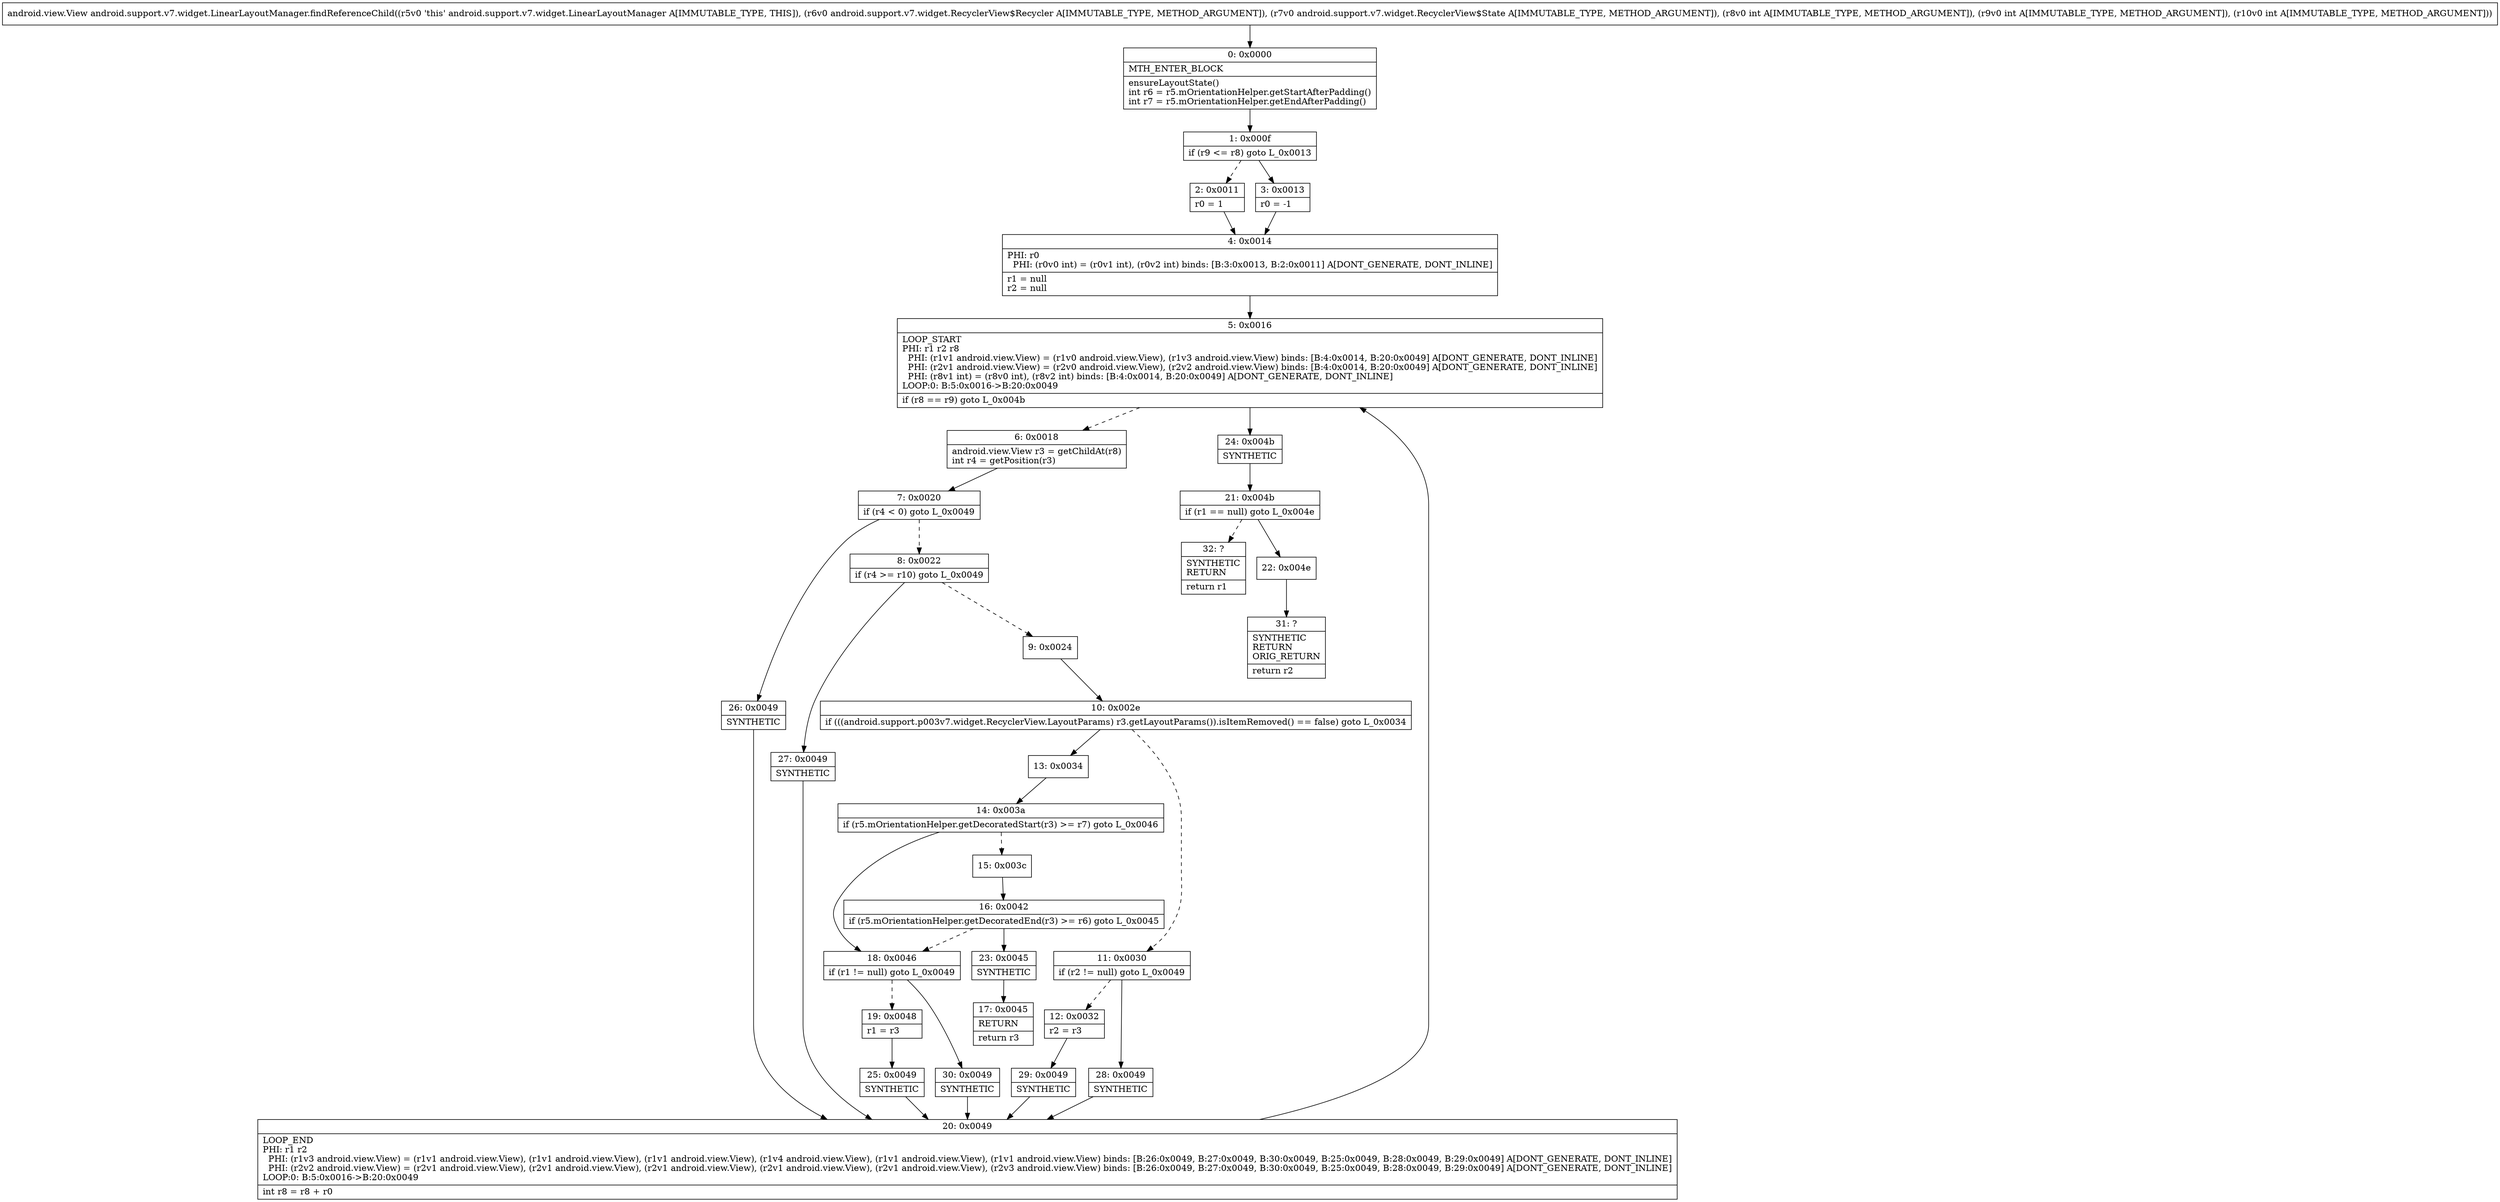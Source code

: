 digraph "CFG forandroid.support.v7.widget.LinearLayoutManager.findReferenceChild(Landroid\/support\/v7\/widget\/RecyclerView$Recycler;Landroid\/support\/v7\/widget\/RecyclerView$State;III)Landroid\/view\/View;" {
Node_0 [shape=record,label="{0\:\ 0x0000|MTH_ENTER_BLOCK\l|ensureLayoutState()\lint r6 = r5.mOrientationHelper.getStartAfterPadding()\lint r7 = r5.mOrientationHelper.getEndAfterPadding()\l}"];
Node_1 [shape=record,label="{1\:\ 0x000f|if (r9 \<= r8) goto L_0x0013\l}"];
Node_2 [shape=record,label="{2\:\ 0x0011|r0 = 1\l}"];
Node_3 [shape=record,label="{3\:\ 0x0013|r0 = \-1\l}"];
Node_4 [shape=record,label="{4\:\ 0x0014|PHI: r0 \l  PHI: (r0v0 int) = (r0v1 int), (r0v2 int) binds: [B:3:0x0013, B:2:0x0011] A[DONT_GENERATE, DONT_INLINE]\l|r1 = null\lr2 = null\l}"];
Node_5 [shape=record,label="{5\:\ 0x0016|LOOP_START\lPHI: r1 r2 r8 \l  PHI: (r1v1 android.view.View) = (r1v0 android.view.View), (r1v3 android.view.View) binds: [B:4:0x0014, B:20:0x0049] A[DONT_GENERATE, DONT_INLINE]\l  PHI: (r2v1 android.view.View) = (r2v0 android.view.View), (r2v2 android.view.View) binds: [B:4:0x0014, B:20:0x0049] A[DONT_GENERATE, DONT_INLINE]\l  PHI: (r8v1 int) = (r8v0 int), (r8v2 int) binds: [B:4:0x0014, B:20:0x0049] A[DONT_GENERATE, DONT_INLINE]\lLOOP:0: B:5:0x0016\-\>B:20:0x0049\l|if (r8 == r9) goto L_0x004b\l}"];
Node_6 [shape=record,label="{6\:\ 0x0018|android.view.View r3 = getChildAt(r8)\lint r4 = getPosition(r3)\l}"];
Node_7 [shape=record,label="{7\:\ 0x0020|if (r4 \< 0) goto L_0x0049\l}"];
Node_8 [shape=record,label="{8\:\ 0x0022|if (r4 \>= r10) goto L_0x0049\l}"];
Node_9 [shape=record,label="{9\:\ 0x0024}"];
Node_10 [shape=record,label="{10\:\ 0x002e|if (((android.support.p003v7.widget.RecyclerView.LayoutParams) r3.getLayoutParams()).isItemRemoved() == false) goto L_0x0034\l}"];
Node_11 [shape=record,label="{11\:\ 0x0030|if (r2 != null) goto L_0x0049\l}"];
Node_12 [shape=record,label="{12\:\ 0x0032|r2 = r3\l}"];
Node_13 [shape=record,label="{13\:\ 0x0034}"];
Node_14 [shape=record,label="{14\:\ 0x003a|if (r5.mOrientationHelper.getDecoratedStart(r3) \>= r7) goto L_0x0046\l}"];
Node_15 [shape=record,label="{15\:\ 0x003c}"];
Node_16 [shape=record,label="{16\:\ 0x0042|if (r5.mOrientationHelper.getDecoratedEnd(r3) \>= r6) goto L_0x0045\l}"];
Node_17 [shape=record,label="{17\:\ 0x0045|RETURN\l|return r3\l}"];
Node_18 [shape=record,label="{18\:\ 0x0046|if (r1 != null) goto L_0x0049\l}"];
Node_19 [shape=record,label="{19\:\ 0x0048|r1 = r3\l}"];
Node_20 [shape=record,label="{20\:\ 0x0049|LOOP_END\lPHI: r1 r2 \l  PHI: (r1v3 android.view.View) = (r1v1 android.view.View), (r1v1 android.view.View), (r1v1 android.view.View), (r1v4 android.view.View), (r1v1 android.view.View), (r1v1 android.view.View) binds: [B:26:0x0049, B:27:0x0049, B:30:0x0049, B:25:0x0049, B:28:0x0049, B:29:0x0049] A[DONT_GENERATE, DONT_INLINE]\l  PHI: (r2v2 android.view.View) = (r2v1 android.view.View), (r2v1 android.view.View), (r2v1 android.view.View), (r2v1 android.view.View), (r2v1 android.view.View), (r2v3 android.view.View) binds: [B:26:0x0049, B:27:0x0049, B:30:0x0049, B:25:0x0049, B:28:0x0049, B:29:0x0049] A[DONT_GENERATE, DONT_INLINE]\lLOOP:0: B:5:0x0016\-\>B:20:0x0049\l|int r8 = r8 + r0\l}"];
Node_21 [shape=record,label="{21\:\ 0x004b|if (r1 == null) goto L_0x004e\l}"];
Node_22 [shape=record,label="{22\:\ 0x004e}"];
Node_23 [shape=record,label="{23\:\ 0x0045|SYNTHETIC\l}"];
Node_24 [shape=record,label="{24\:\ 0x004b|SYNTHETIC\l}"];
Node_25 [shape=record,label="{25\:\ 0x0049|SYNTHETIC\l}"];
Node_26 [shape=record,label="{26\:\ 0x0049|SYNTHETIC\l}"];
Node_27 [shape=record,label="{27\:\ 0x0049|SYNTHETIC\l}"];
Node_28 [shape=record,label="{28\:\ 0x0049|SYNTHETIC\l}"];
Node_29 [shape=record,label="{29\:\ 0x0049|SYNTHETIC\l}"];
Node_30 [shape=record,label="{30\:\ 0x0049|SYNTHETIC\l}"];
Node_31 [shape=record,label="{31\:\ ?|SYNTHETIC\lRETURN\lORIG_RETURN\l|return r2\l}"];
Node_32 [shape=record,label="{32\:\ ?|SYNTHETIC\lRETURN\l|return r1\l}"];
MethodNode[shape=record,label="{android.view.View android.support.v7.widget.LinearLayoutManager.findReferenceChild((r5v0 'this' android.support.v7.widget.LinearLayoutManager A[IMMUTABLE_TYPE, THIS]), (r6v0 android.support.v7.widget.RecyclerView$Recycler A[IMMUTABLE_TYPE, METHOD_ARGUMENT]), (r7v0 android.support.v7.widget.RecyclerView$State A[IMMUTABLE_TYPE, METHOD_ARGUMENT]), (r8v0 int A[IMMUTABLE_TYPE, METHOD_ARGUMENT]), (r9v0 int A[IMMUTABLE_TYPE, METHOD_ARGUMENT]), (r10v0 int A[IMMUTABLE_TYPE, METHOD_ARGUMENT])) }"];
MethodNode -> Node_0;
Node_0 -> Node_1;
Node_1 -> Node_2[style=dashed];
Node_1 -> Node_3;
Node_2 -> Node_4;
Node_3 -> Node_4;
Node_4 -> Node_5;
Node_5 -> Node_6[style=dashed];
Node_5 -> Node_24;
Node_6 -> Node_7;
Node_7 -> Node_8[style=dashed];
Node_7 -> Node_26;
Node_8 -> Node_9[style=dashed];
Node_8 -> Node_27;
Node_9 -> Node_10;
Node_10 -> Node_11[style=dashed];
Node_10 -> Node_13;
Node_11 -> Node_12[style=dashed];
Node_11 -> Node_28;
Node_12 -> Node_29;
Node_13 -> Node_14;
Node_14 -> Node_15[style=dashed];
Node_14 -> Node_18;
Node_15 -> Node_16;
Node_16 -> Node_18[style=dashed];
Node_16 -> Node_23;
Node_18 -> Node_19[style=dashed];
Node_18 -> Node_30;
Node_19 -> Node_25;
Node_20 -> Node_5;
Node_21 -> Node_22;
Node_21 -> Node_32[style=dashed];
Node_22 -> Node_31;
Node_23 -> Node_17;
Node_24 -> Node_21;
Node_25 -> Node_20;
Node_26 -> Node_20;
Node_27 -> Node_20;
Node_28 -> Node_20;
Node_29 -> Node_20;
Node_30 -> Node_20;
}

